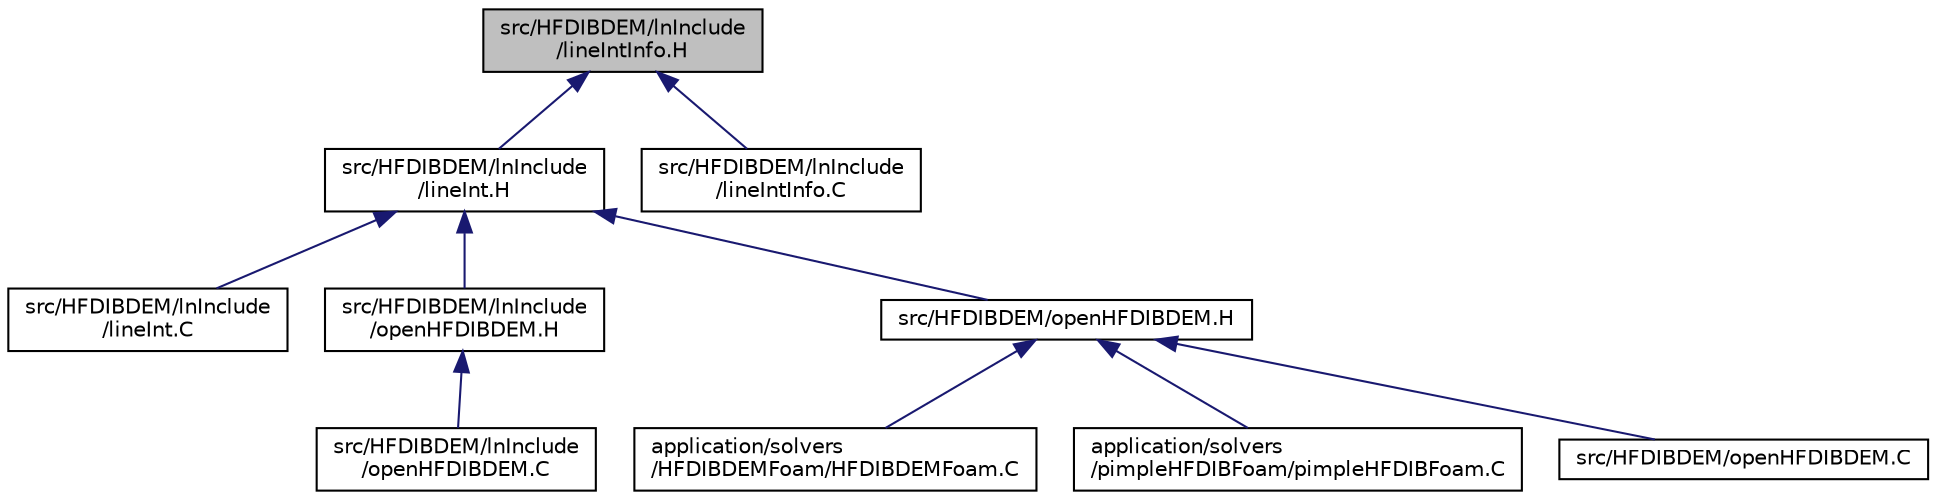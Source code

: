digraph "src/HFDIBDEM/lnInclude/lineIntInfo.H"
{
 // LATEX_PDF_SIZE
  edge [fontname="Helvetica",fontsize="10",labelfontname="Helvetica",labelfontsize="10"];
  node [fontname="Helvetica",fontsize="10",shape=record];
  Node1 [label="src/HFDIBDEM/lnInclude\l/lineIntInfo.H",height=0.2,width=0.4,color="black", fillcolor="grey75", style="filled", fontcolor="black",tooltip=" "];
  Node1 -> Node2 [dir="back",color="midnightblue",fontsize="10",style="solid"];
  Node2 [label="src/HFDIBDEM/lnInclude\l/lineInt.H",height=0.2,width=0.4,color="black", fillcolor="white", style="filled",URL="$lnInclude_2lineInt_8H.html",tooltip=" "];
  Node2 -> Node3 [dir="back",color="midnightblue",fontsize="10",style="solid"];
  Node3 [label="src/HFDIBDEM/lnInclude\l/lineInt.C",height=0.2,width=0.4,color="black", fillcolor="white", style="filled",URL="$lnInclude_2lineInt_8C.html",tooltip=" "];
  Node2 -> Node4 [dir="back",color="midnightblue",fontsize="10",style="solid"];
  Node4 [label="src/HFDIBDEM/lnInclude\l/openHFDIBDEM.H",height=0.2,width=0.4,color="black", fillcolor="white", style="filled",URL="$lnInclude_2openHFDIBDEM_8H.html",tooltip=" "];
  Node4 -> Node5 [dir="back",color="midnightblue",fontsize="10",style="solid"];
  Node5 [label="src/HFDIBDEM/lnInclude\l/openHFDIBDEM.C",height=0.2,width=0.4,color="black", fillcolor="white", style="filled",URL="$lnInclude_2openHFDIBDEM_8C.html",tooltip=" "];
  Node2 -> Node6 [dir="back",color="midnightblue",fontsize="10",style="solid"];
  Node6 [label="src/HFDIBDEM/openHFDIBDEM.H",height=0.2,width=0.4,color="black", fillcolor="white", style="filled",URL="$openHFDIBDEM_8H.html",tooltip=" "];
  Node6 -> Node7 [dir="back",color="midnightblue",fontsize="10",style="solid"];
  Node7 [label="application/solvers\l/HFDIBDEMFoam/HFDIBDEMFoam.C",height=0.2,width=0.4,color="black", fillcolor="white", style="filled",URL="$HFDIBDEMFoam_8C.html",tooltip=" "];
  Node6 -> Node8 [dir="back",color="midnightblue",fontsize="10",style="solid"];
  Node8 [label="application/solvers\l/pimpleHFDIBFoam/pimpleHFDIBFoam.C",height=0.2,width=0.4,color="black", fillcolor="white", style="filled",URL="$pimpleHFDIBFoam_8C.html",tooltip=" "];
  Node6 -> Node9 [dir="back",color="midnightblue",fontsize="10",style="solid"];
  Node9 [label="src/HFDIBDEM/openHFDIBDEM.C",height=0.2,width=0.4,color="black", fillcolor="white", style="filled",URL="$openHFDIBDEM_8C.html",tooltip=" "];
  Node1 -> Node10 [dir="back",color="midnightblue",fontsize="10",style="solid"];
  Node10 [label="src/HFDIBDEM/lnInclude\l/lineIntInfo.C",height=0.2,width=0.4,color="black", fillcolor="white", style="filled",URL="$lnInclude_2lineIntInfo_8C.html",tooltip=" "];
}
